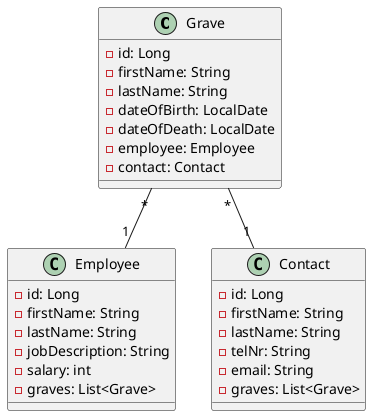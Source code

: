 @startuml
class Grave {
- id: Long
- firstName: String
- lastName: String
- dateOfBirth: LocalDate
- dateOfDeath: LocalDate
- employee: Employee
- contact: Contact
}

class Employee {
- id: Long
- firstName: String
- lastName: String
- jobDescription: String
- salary: int
- graves: List<Grave>
}

class Contact {
- id: Long
- firstName: String
- lastName: String
- telNr: String
- email: String
- graves: List<Grave>
}

Grave "*" -- "1" Employee
Grave "*" -- "1" Contact
@enduml